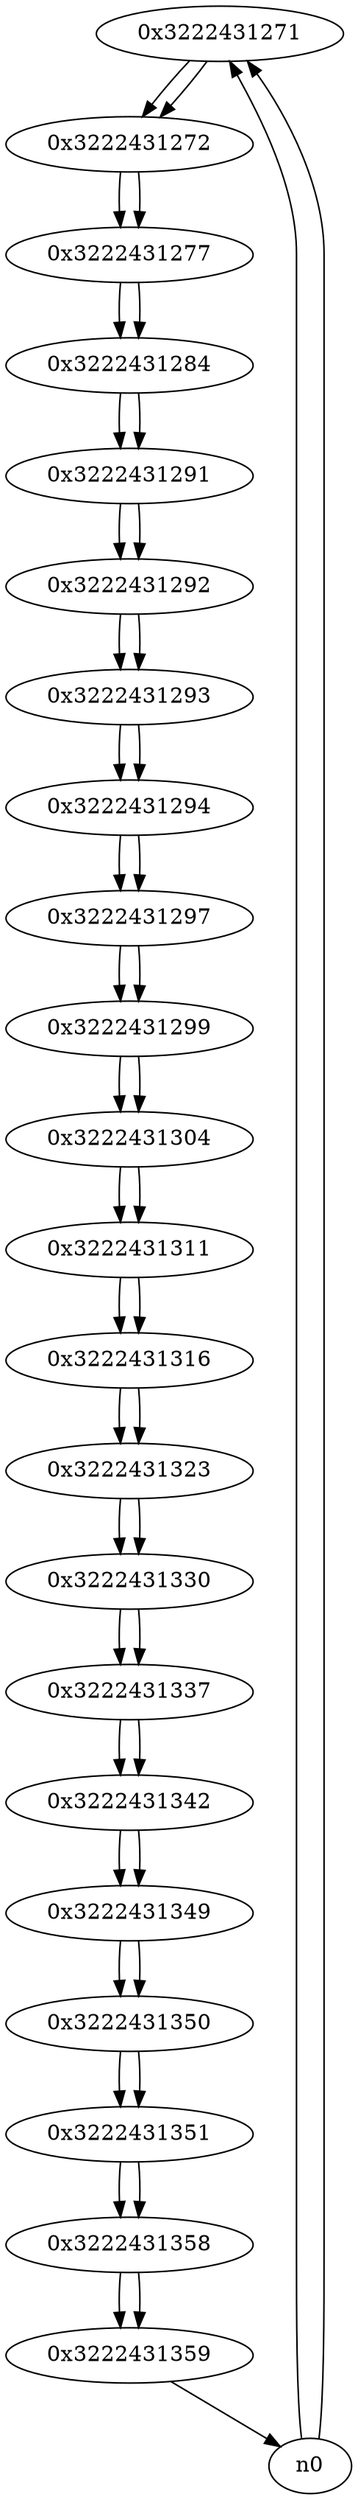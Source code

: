 digraph G{
/* nodes */
  n1 [label="0x3222431271"]
  n2 [label="0x3222431272"]
  n3 [label="0x3222431277"]
  n4 [label="0x3222431284"]
  n5 [label="0x3222431291"]
  n6 [label="0x3222431292"]
  n7 [label="0x3222431293"]
  n8 [label="0x3222431294"]
  n9 [label="0x3222431297"]
  n10 [label="0x3222431299"]
  n11 [label="0x3222431304"]
  n12 [label="0x3222431311"]
  n13 [label="0x3222431316"]
  n14 [label="0x3222431323"]
  n15 [label="0x3222431330"]
  n16 [label="0x3222431337"]
  n17 [label="0x3222431342"]
  n18 [label="0x3222431349"]
  n19 [label="0x3222431350"]
  n20 [label="0x3222431351"]
  n21 [label="0x3222431358"]
  n22 [label="0x3222431359"]
/* edges */
n1 -> n2;
n0 -> n1;
n0 -> n1;
n2 -> n3;
n1 -> n2;
n3 -> n4;
n2 -> n3;
n4 -> n5;
n3 -> n4;
n5 -> n6;
n4 -> n5;
n6 -> n7;
n5 -> n6;
n7 -> n8;
n6 -> n7;
n8 -> n9;
n7 -> n8;
n9 -> n10;
n8 -> n9;
n10 -> n11;
n9 -> n10;
n11 -> n12;
n10 -> n11;
n12 -> n13;
n11 -> n12;
n13 -> n14;
n12 -> n13;
n14 -> n15;
n13 -> n14;
n15 -> n16;
n14 -> n15;
n16 -> n17;
n15 -> n16;
n17 -> n18;
n16 -> n17;
n18 -> n19;
n17 -> n18;
n19 -> n20;
n18 -> n19;
n20 -> n21;
n19 -> n20;
n21 -> n22;
n20 -> n21;
n22 -> n0;
n21 -> n22;
}
